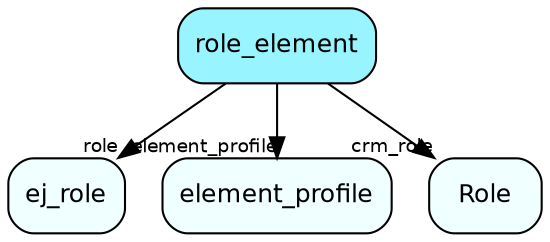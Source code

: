 digraph role_element  {
node [shape = box style="rounded, filled" fontname = "Helvetica" fontsize = "12" ]
edge [fontname = "Helvetica" fontsize = "9"]

role_element[fillcolor = "cadetblue1"]
ej_role[fillcolor = "azure1"]
element_profile[fillcolor = "azure1"]
Role[fillcolor = "azure1"]
role_element -> ej_role [headlabel = "role"]
role_element -> element_profile [headlabel = "element_profile"]
role_element -> Role [headlabel = "crm_role"]
}
